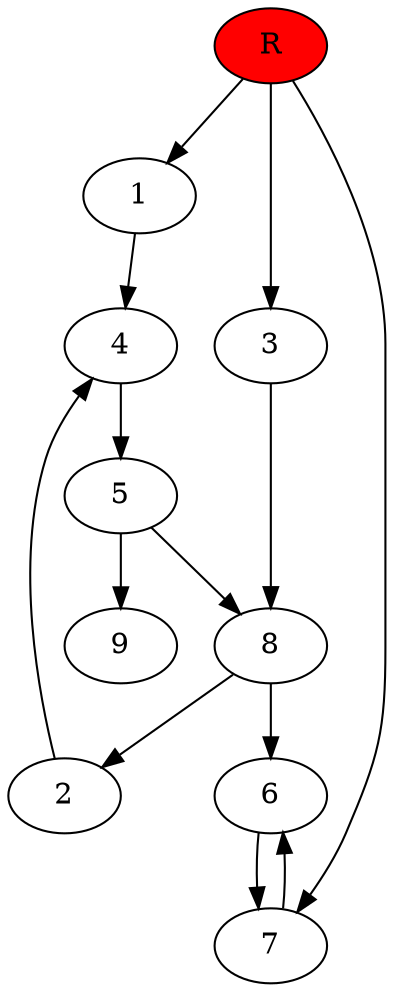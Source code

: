 digraph prb6131 {
	1
	2
	3
	4
	5
	6
	7
	8
	R [fillcolor="#ff0000" style=filled]
	1 -> 4
	2 -> 4
	3 -> 8
	4 -> 5
	5 -> 8
	5 -> 9
	6 -> 7
	7 -> 6
	8 -> 2
	8 -> 6
	R -> 1
	R -> 3
	R -> 7
}
